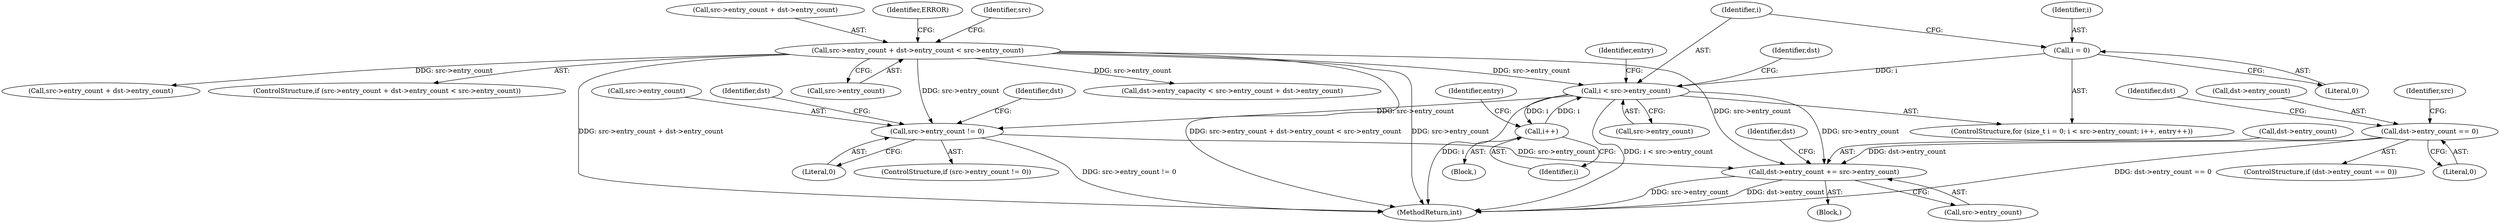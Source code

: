 digraph "0_Android_e9e44f797742f52996ebf307740dad58c28fd9b5@pointer" {
"1000285" [label="(Call,dst->entry_count += src->entry_count)"];
"1000223" [label="(Call,i < src->entry_count)"];
"1000220" [label="(Call,i = 0)"];
"1000229" [label="(Call,i++)"];
"1000117" [label="(Call,src->entry_count + dst->entry_count < src->entry_count)"];
"1000272" [label="(Call,src->entry_count != 0)"];
"1000255" [label="(Call,dst->entry_count == 0)"];
"1000285" [label="(Call,dst->entry_count += src->entry_count)"];
"1000307" [label="(MethodReturn,int)"];
"1000224" [label="(Identifier,i)"];
"1000287" [label="(Identifier,dst)"];
"1000220" [label="(Call,i = 0)"];
"1000221" [label="(Identifier,i)"];
"1000257" [label="(Identifier,dst)"];
"1000232" [label="(Identifier,entry)"];
"1000273" [label="(Call,src->entry_count)"];
"1000294" [label="(Identifier,dst)"];
"1000223" [label="(Call,i < src->entry_count)"];
"1000256" [label="(Call,dst->entry_count)"];
"1000222" [label="(Literal,0)"];
"1000225" [label="(Call,src->entry_count)"];
"1000117" [label="(Call,src->entry_count + dst->entry_count < src->entry_count)"];
"1000286" [label="(Call,dst->entry_count)"];
"1000118" [label="(Call,src->entry_count + dst->entry_count)"];
"1000271" [label="(ControlStructure,if (src->entry_count != 0))"];
"1000289" [label="(Call,src->entry_count)"];
"1000230" [label="(Identifier,i)"];
"1000129" [label="(Identifier,ERROR)"];
"1000229" [label="(Call,i++)"];
"1000125" [label="(Call,src->entry_count)"];
"1000255" [label="(Call,dst->entry_count == 0)"];
"1000228" [label="(Block,)"];
"1000149" [label="(Call,src->entry_count + dst->entry_count)"];
"1000116" [label="(ControlStructure,if (src->entry_count + dst->entry_count < src->entry_count))"];
"1000238" [label="(Identifier,entry)"];
"1000272" [label="(Call,src->entry_count != 0)"];
"1000263" [label="(Identifier,dst)"];
"1000134" [label="(Identifier,src)"];
"1000280" [label="(Identifier,dst)"];
"1000274" [label="(Identifier,src)"];
"1000276" [label="(Literal,0)"];
"1000218" [label="(ControlStructure,for (size_t i = 0; i < src->entry_count; i++, entry++))"];
"1000145" [label="(Call,dst->entry_capacity < src->entry_count + dst->entry_count)"];
"1000105" [label="(Block,)"];
"1000259" [label="(Literal,0)"];
"1000254" [label="(ControlStructure,if (dst->entry_count == 0))"];
"1000285" -> "1000105"  [label="AST: "];
"1000285" -> "1000289"  [label="CFG: "];
"1000286" -> "1000285"  [label="AST: "];
"1000289" -> "1000285"  [label="AST: "];
"1000294" -> "1000285"  [label="CFG: "];
"1000285" -> "1000307"  [label="DDG: dst->entry_count"];
"1000285" -> "1000307"  [label="DDG: src->entry_count"];
"1000223" -> "1000285"  [label="DDG: src->entry_count"];
"1000272" -> "1000285"  [label="DDG: src->entry_count"];
"1000117" -> "1000285"  [label="DDG: src->entry_count"];
"1000255" -> "1000285"  [label="DDG: dst->entry_count"];
"1000223" -> "1000218"  [label="AST: "];
"1000223" -> "1000225"  [label="CFG: "];
"1000224" -> "1000223"  [label="AST: "];
"1000225" -> "1000223"  [label="AST: "];
"1000238" -> "1000223"  [label="CFG: "];
"1000257" -> "1000223"  [label="CFG: "];
"1000223" -> "1000307"  [label="DDG: i < src->entry_count"];
"1000223" -> "1000307"  [label="DDG: i"];
"1000220" -> "1000223"  [label="DDG: i"];
"1000229" -> "1000223"  [label="DDG: i"];
"1000117" -> "1000223"  [label="DDG: src->entry_count"];
"1000223" -> "1000229"  [label="DDG: i"];
"1000223" -> "1000272"  [label="DDG: src->entry_count"];
"1000220" -> "1000218"  [label="AST: "];
"1000220" -> "1000222"  [label="CFG: "];
"1000221" -> "1000220"  [label="AST: "];
"1000222" -> "1000220"  [label="AST: "];
"1000224" -> "1000220"  [label="CFG: "];
"1000229" -> "1000228"  [label="AST: "];
"1000229" -> "1000230"  [label="CFG: "];
"1000230" -> "1000229"  [label="AST: "];
"1000232" -> "1000229"  [label="CFG: "];
"1000117" -> "1000116"  [label="AST: "];
"1000117" -> "1000125"  [label="CFG: "];
"1000118" -> "1000117"  [label="AST: "];
"1000125" -> "1000117"  [label="AST: "];
"1000129" -> "1000117"  [label="CFG: "];
"1000134" -> "1000117"  [label="CFG: "];
"1000117" -> "1000307"  [label="DDG: src->entry_count + dst->entry_count < src->entry_count"];
"1000117" -> "1000307"  [label="DDG: src->entry_count"];
"1000117" -> "1000307"  [label="DDG: src->entry_count + dst->entry_count"];
"1000117" -> "1000145"  [label="DDG: src->entry_count"];
"1000117" -> "1000149"  [label="DDG: src->entry_count"];
"1000117" -> "1000272"  [label="DDG: src->entry_count"];
"1000272" -> "1000271"  [label="AST: "];
"1000272" -> "1000276"  [label="CFG: "];
"1000273" -> "1000272"  [label="AST: "];
"1000276" -> "1000272"  [label="AST: "];
"1000280" -> "1000272"  [label="CFG: "];
"1000287" -> "1000272"  [label="CFG: "];
"1000272" -> "1000307"  [label="DDG: src->entry_count != 0"];
"1000255" -> "1000254"  [label="AST: "];
"1000255" -> "1000259"  [label="CFG: "];
"1000256" -> "1000255"  [label="AST: "];
"1000259" -> "1000255"  [label="AST: "];
"1000263" -> "1000255"  [label="CFG: "];
"1000274" -> "1000255"  [label="CFG: "];
"1000255" -> "1000307"  [label="DDG: dst->entry_count == 0"];
}
